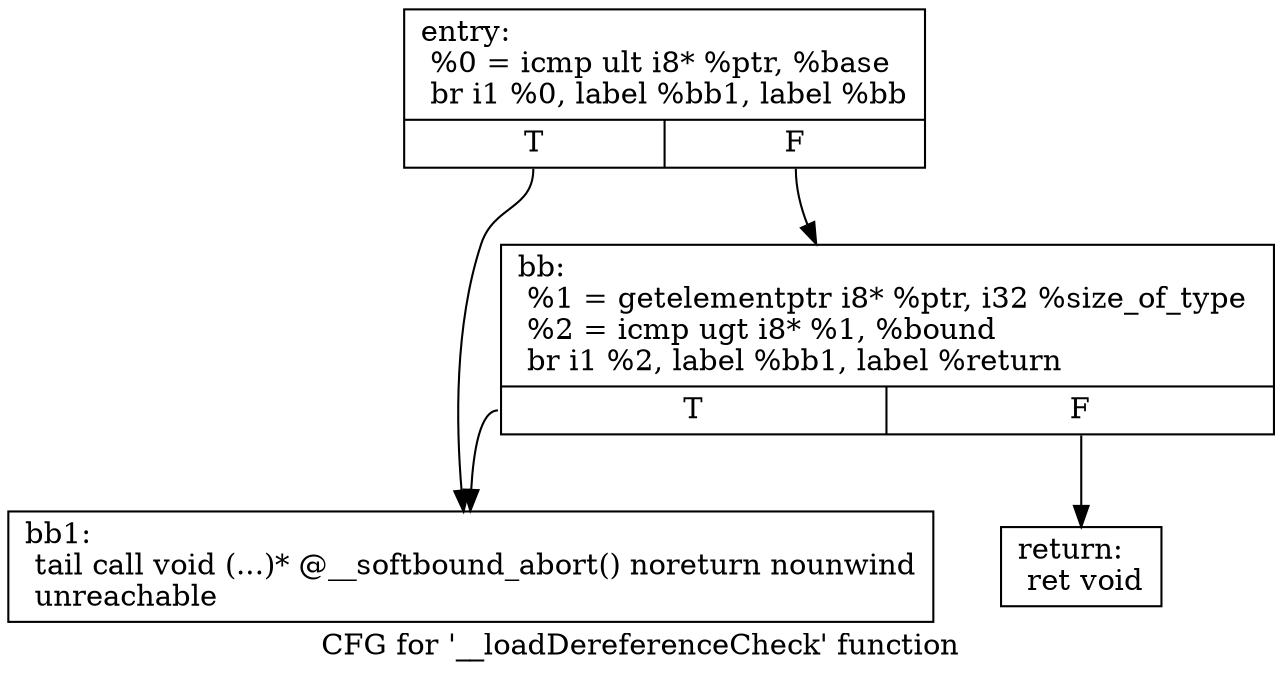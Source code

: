 digraph "CFG for '__loadDereferenceCheck' function" {
	label="CFG for '__loadDereferenceCheck' function";

	Node0x85012e0 [shape=record,label="{entry:\l  %0 = icmp ult i8* %ptr, %base    \l  br i1 %0, label %bb1, label %bb\l|{<s0>T|<s1>F}}"];
	Node0x85012e0:s0 -> Node0x8501358;
	Node0x85012e0:s1 -> Node0x8501330;
	Node0x8501330 [shape=record,label="{bb:    \l  %1 = getelementptr i8* %ptr, i32 %size_of_type    \l  %2 = icmp ugt i8* %1, %bound    \l  br i1 %2, label %bb1, label %return\l|{<s0>T|<s1>F}}"];
	Node0x8501330:s0 -> Node0x8501358;
	Node0x8501330:s1 -> Node0x8501380;
	Node0x8501358 [shape=record,label="{bb1:    \l  tail call void (...)* @__softbound_abort() noreturn nounwind\l  unreachable\l}"];
	Node0x8501380 [shape=record,label="{return:    \l  ret void\l}"];
}
